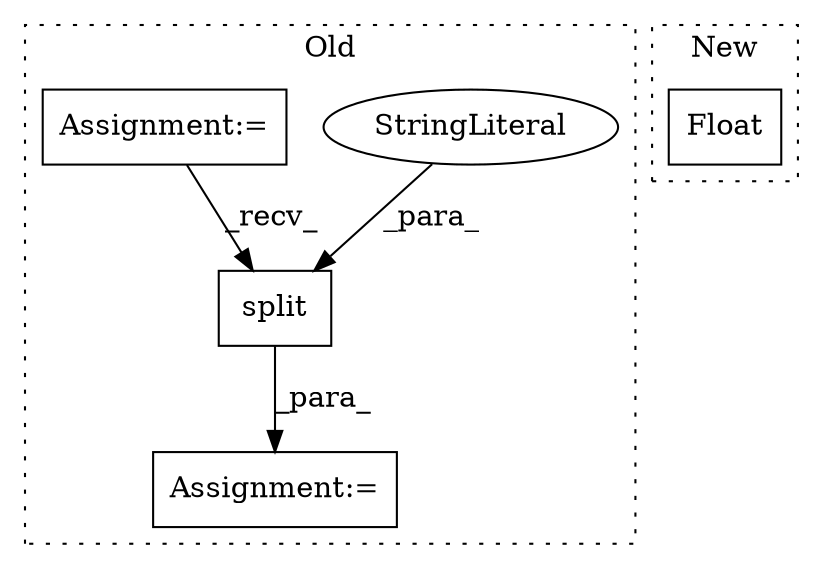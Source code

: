 digraph G {
subgraph cluster0 {
1 [label="split" a="32" s="1481,1490" l="6,1" shape="box"];
3 [label="Assignment:=" a="7" s="1457" l="43" shape="box"];
4 [label="StringLiteral" a="45" s="1487" l="3" shape="ellipse"];
5 [label="Assignment:=" a="7" s="1313" l="1" shape="box"];
label = "Old";
style="dotted";
}
subgraph cluster1 {
2 [label="Float" a="32" s="1613,1632" l="6,1" shape="box"];
label = "New";
style="dotted";
}
1 -> 3 [label="_para_"];
4 -> 1 [label="_para_"];
5 -> 1 [label="_recv_"];
}